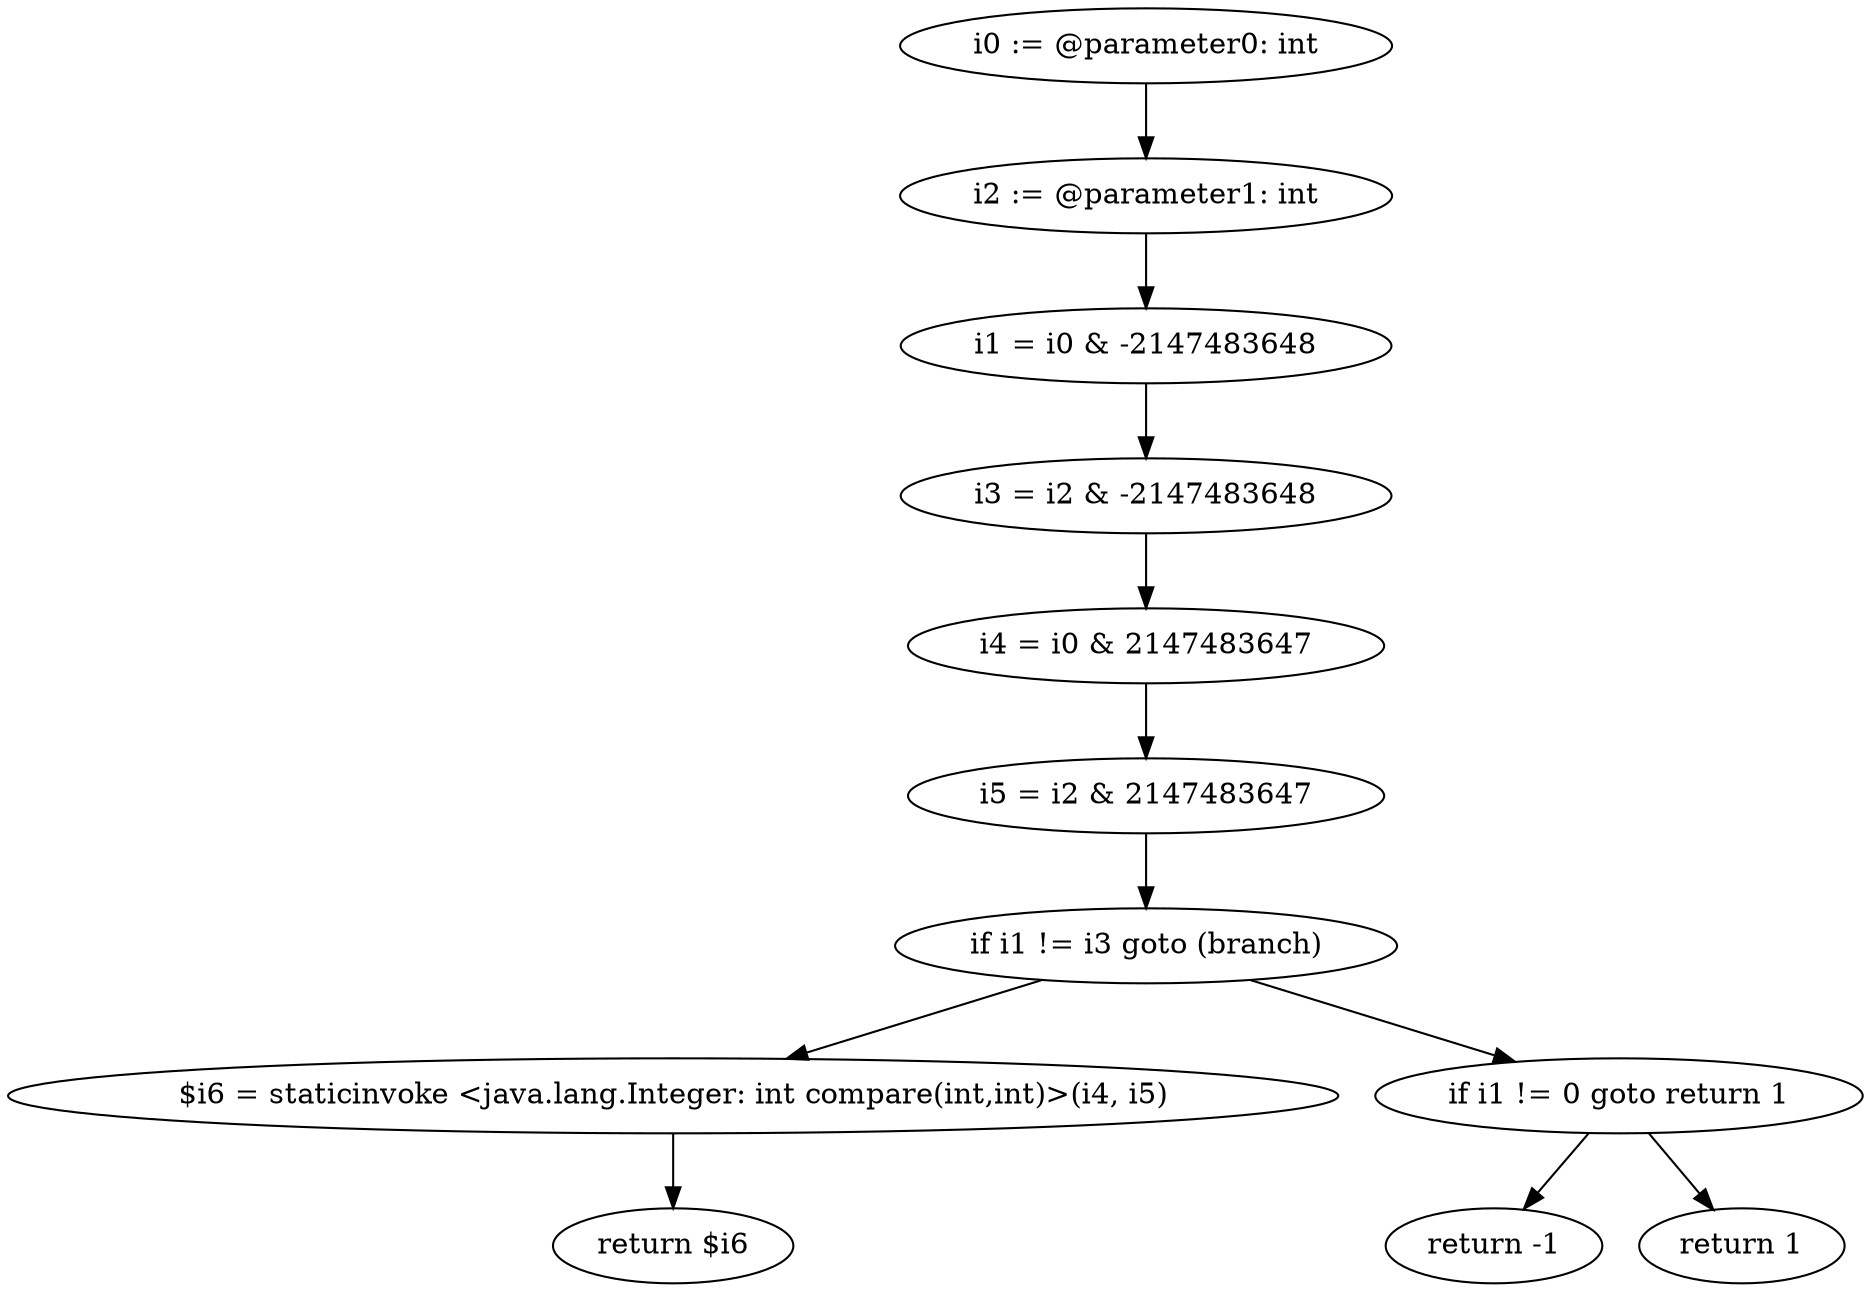 digraph "unitGraph" {
    "i0 := @parameter0: int"
    "i2 := @parameter1: int"
    "i1 = i0 & -2147483648"
    "i3 = i2 & -2147483648"
    "i4 = i0 & 2147483647"
    "i5 = i2 & 2147483647"
    "if i1 != i3 goto (branch)"
    "$i6 = staticinvoke <java.lang.Integer: int compare(int,int)>(i4, i5)"
    "return $i6"
    "if i1 != 0 goto return 1"
    "return -1"
    "return 1"
    "i0 := @parameter0: int"->"i2 := @parameter1: int";
    "i2 := @parameter1: int"->"i1 = i0 & -2147483648";
    "i1 = i0 & -2147483648"->"i3 = i2 & -2147483648";
    "i3 = i2 & -2147483648"->"i4 = i0 & 2147483647";
    "i4 = i0 & 2147483647"->"i5 = i2 & 2147483647";
    "i5 = i2 & 2147483647"->"if i1 != i3 goto (branch)";
    "if i1 != i3 goto (branch)"->"$i6 = staticinvoke <java.lang.Integer: int compare(int,int)>(i4, i5)";
    "if i1 != i3 goto (branch)"->"if i1 != 0 goto return 1";
    "$i6 = staticinvoke <java.lang.Integer: int compare(int,int)>(i4, i5)"->"return $i6";
    "if i1 != 0 goto return 1"->"return -1";
    "if i1 != 0 goto return 1"->"return 1";
}
